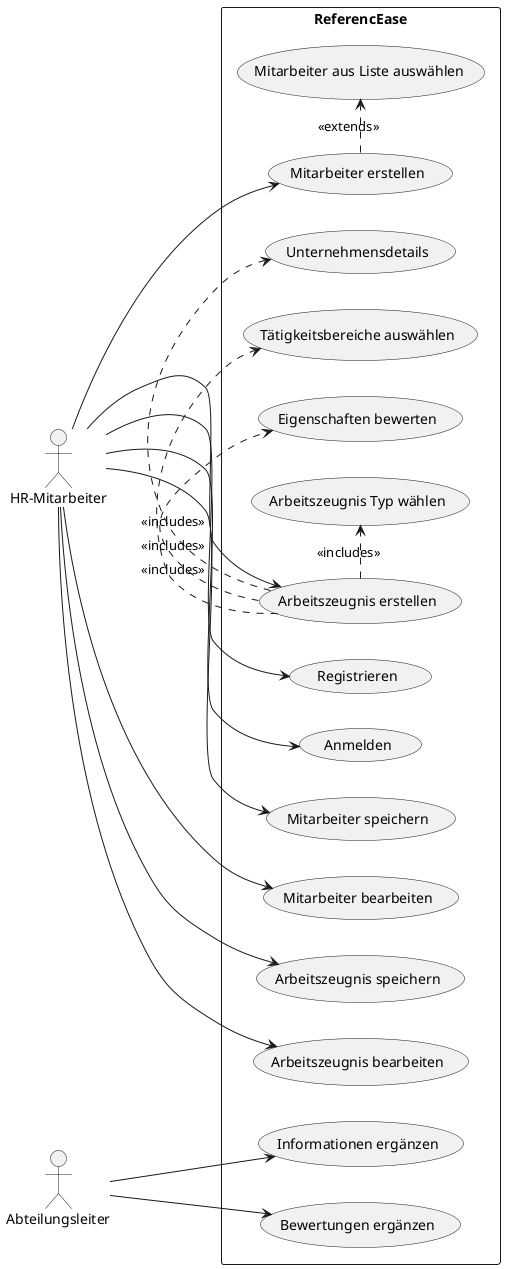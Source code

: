 @startuml
left to right direction
actor "HR-Mitarbeiter" as HR
actor "Abteilungsleiter" as AL

rectangle ReferencEase {
  HR --> (Registrieren)
  HR --> (Anmelden)
  HR --> (Mitarbeiter erstellen)
  HR --> (Mitarbeiter speichern)
  HR --> (Mitarbeiter bearbeiten)
  HR --> (Arbeitszeugnis erstellen)
  HR --> (Arbeitszeugnis speichern)
  HR --> (Arbeitszeugnis bearbeiten)

  AL --> (Informationen ergänzen)
  AL --> (Bewertungen ergänzen)

  (Mitarbeiter erstellen) .> (Mitarbeiter aus Liste auswählen) : <<extends>>
  (Arbeitszeugnis erstellen) .> (Unternehmensdetails) : <<includes>>
  (Arbeitszeugnis erstellen) .> (Tätigkeitsbereiche auswählen) : <<includes>>
  (Arbeitszeugnis erstellen) .> (Eigenschaften bewerten) : <<includes>>
  (Arbeitszeugnis erstellen) .> (Arbeitszeugnis Typ wählen) : <<includes>>
}

@enduml
